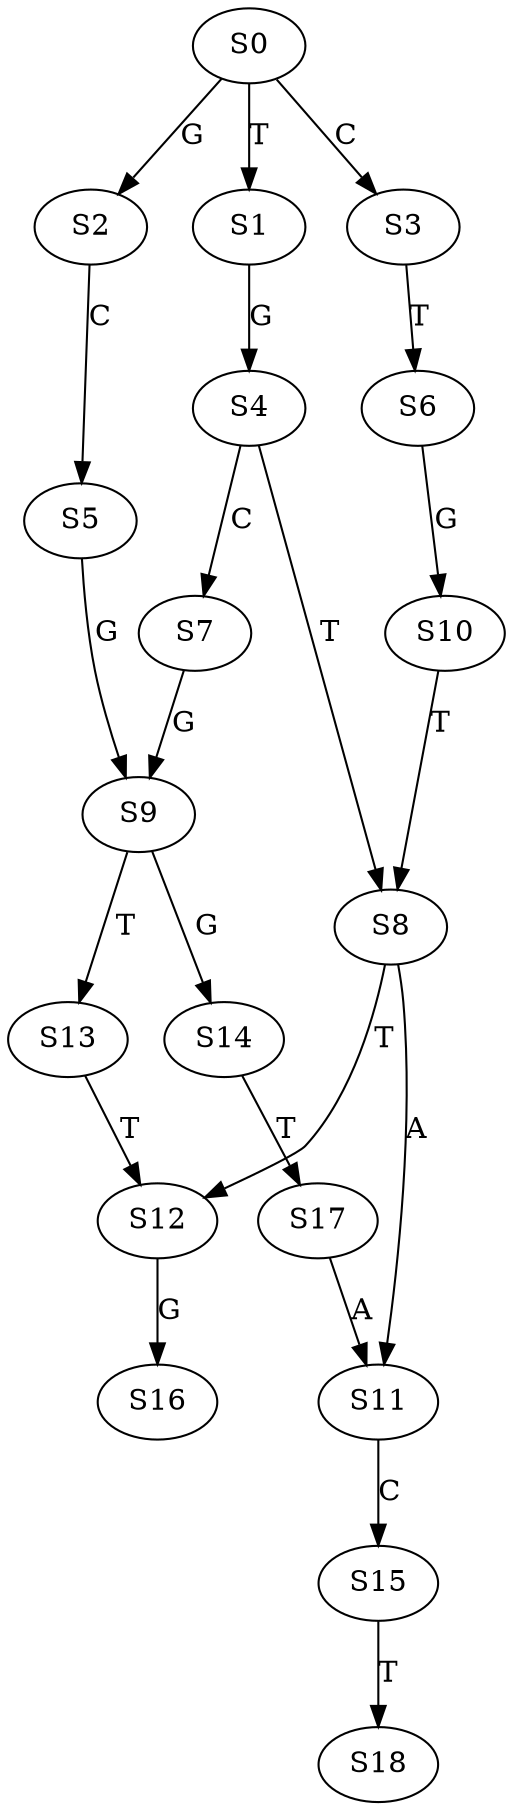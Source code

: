 strict digraph  {
	S0 -> S1 [ label = T ];
	S0 -> S2 [ label = G ];
	S0 -> S3 [ label = C ];
	S1 -> S4 [ label = G ];
	S2 -> S5 [ label = C ];
	S3 -> S6 [ label = T ];
	S4 -> S7 [ label = C ];
	S4 -> S8 [ label = T ];
	S5 -> S9 [ label = G ];
	S6 -> S10 [ label = G ];
	S7 -> S9 [ label = G ];
	S8 -> S11 [ label = A ];
	S8 -> S12 [ label = T ];
	S9 -> S13 [ label = T ];
	S9 -> S14 [ label = G ];
	S10 -> S8 [ label = T ];
	S11 -> S15 [ label = C ];
	S12 -> S16 [ label = G ];
	S13 -> S12 [ label = T ];
	S14 -> S17 [ label = T ];
	S15 -> S18 [ label = T ];
	S17 -> S11 [ label = A ];
}
